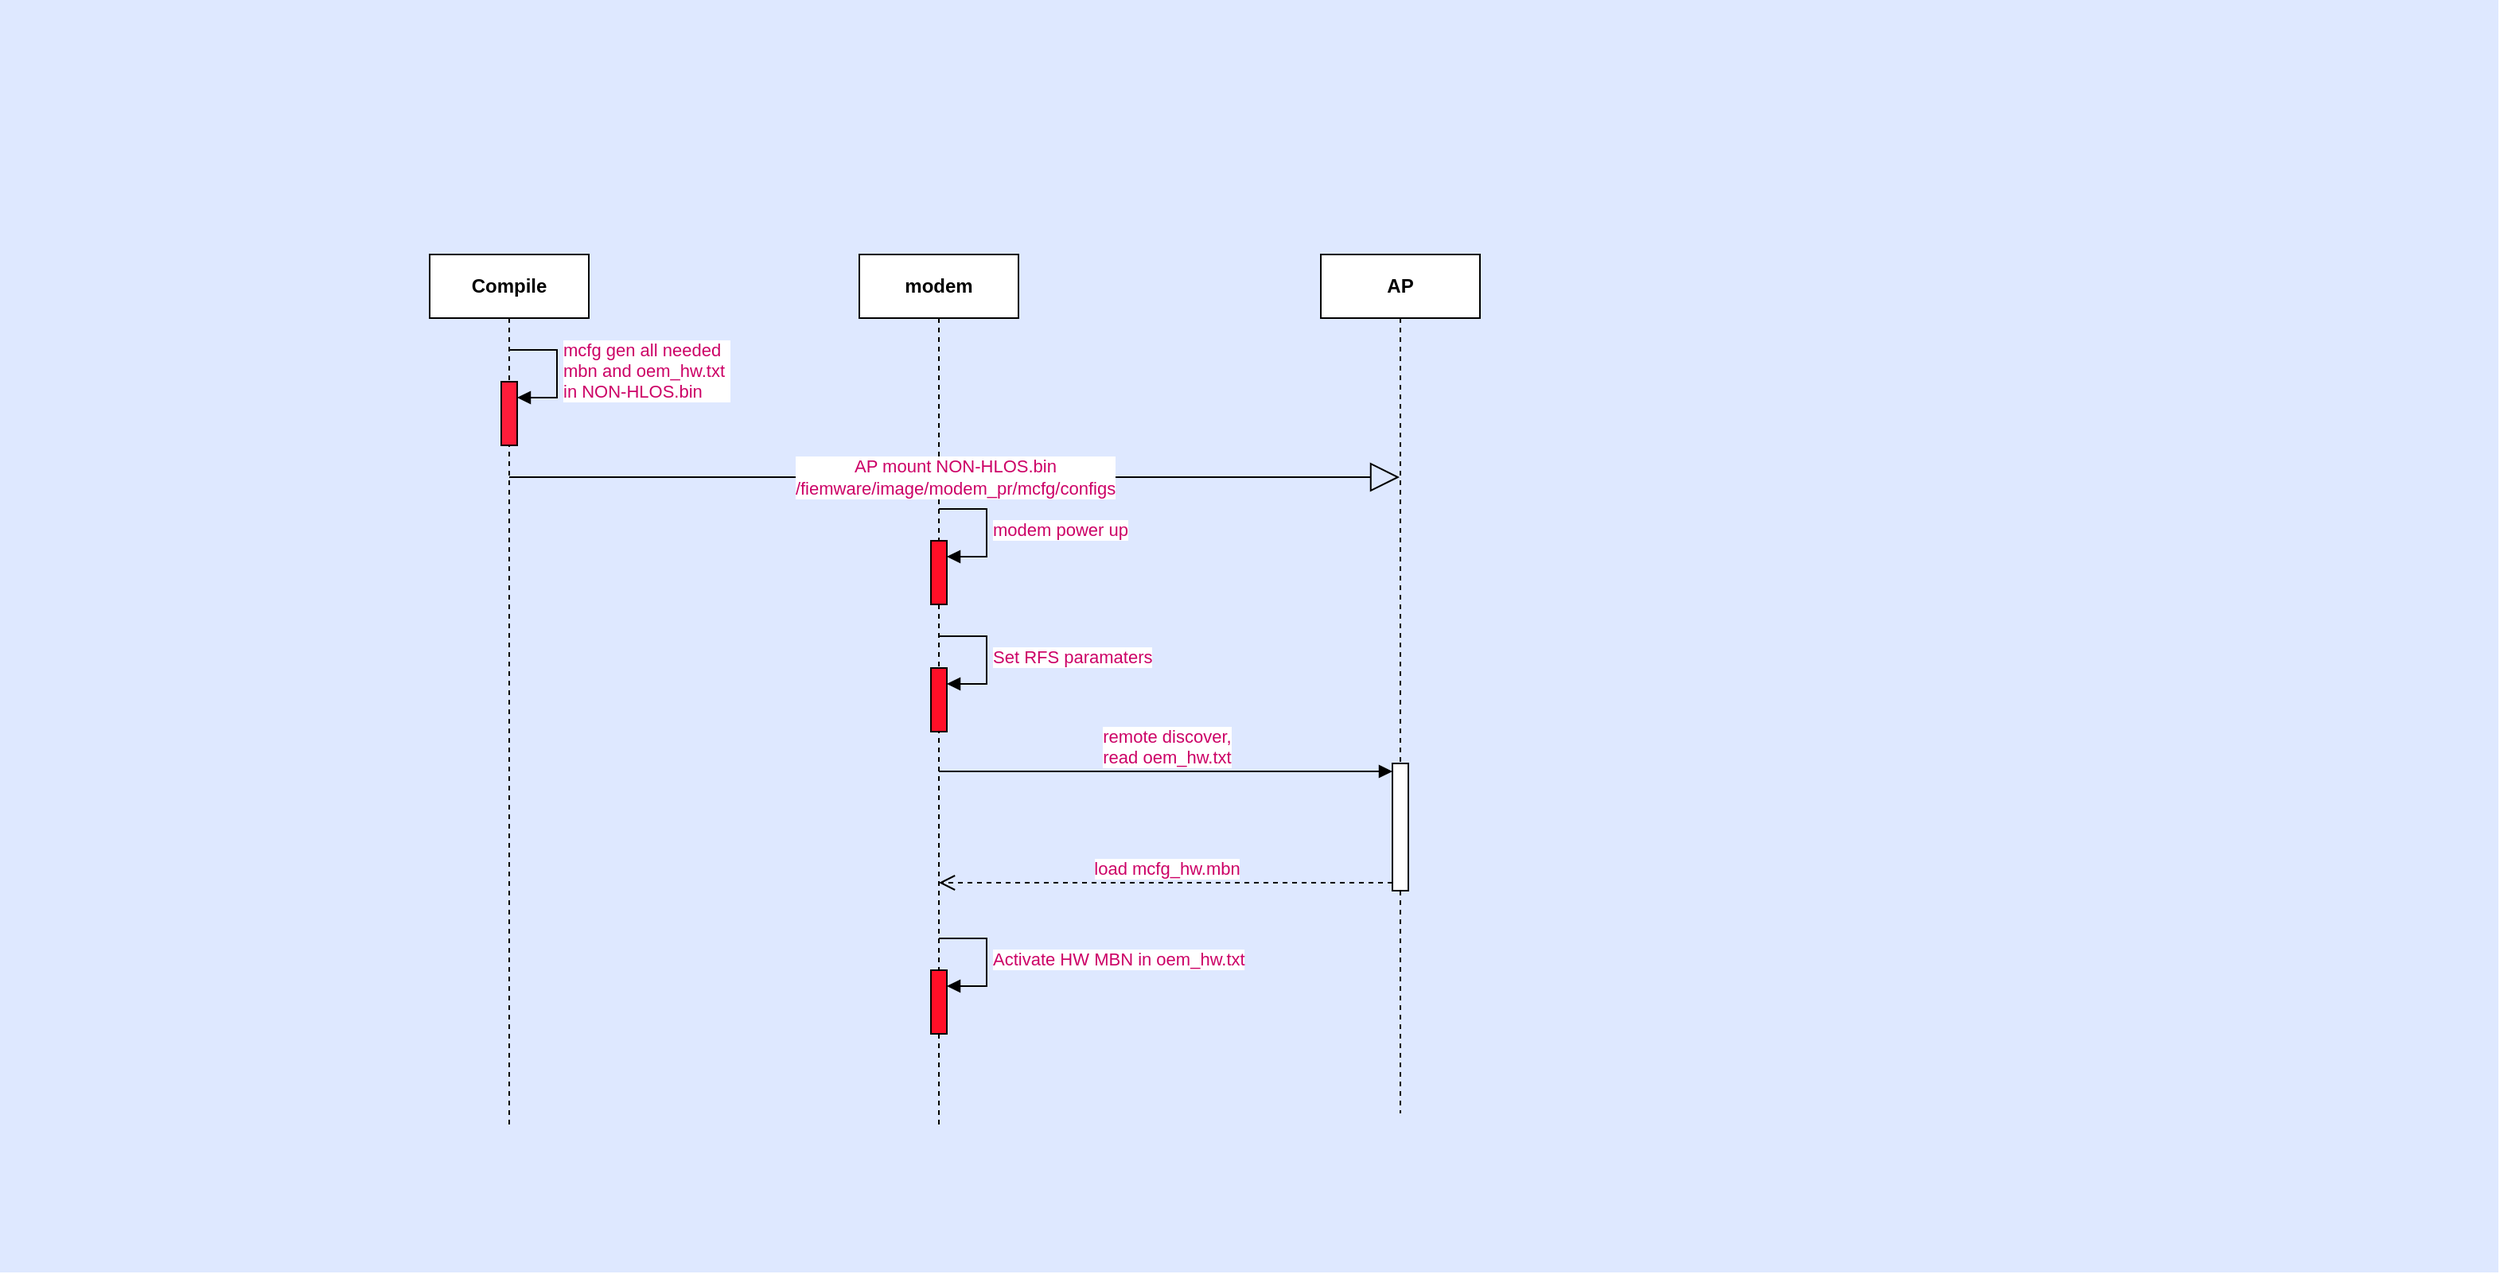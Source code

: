 <mxfile version="24.7.12">
  <diagram name="Page-1" id="9361dd3d-8414-5efd-6122-117bd74ce7a7">
    <mxGraphModel dx="1547" dy="597" grid="1" gridSize="10" guides="1" tooltips="1" connect="1" arrows="1" fold="1" page="0" pageScale="1.5" pageWidth="826" pageHeight="1169" background="none" math="0" shadow="0">
      <root>
        <mxCell id="0" />
        <mxCell id="1" parent="0" />
        <mxCell id="69" value="" style="fillColor=#DEE8FF;strokeColor=none" parent="1" vertex="1">
          <mxGeometry x="-20" y="20" width="1570" height="800" as="geometry" />
        </mxCell>
        <mxCell id="skWJBsfep3s3KmabRw41-89" value="&lt;b&gt;Compile&lt;/b&gt;" style="shape=umlLifeline;perimeter=lifelinePerimeter;whiteSpace=wrap;html=1;container=1;dropTarget=0;collapsible=0;recursiveResize=0;outlineConnect=0;portConstraint=eastwest;newEdgeStyle={&quot;curved&quot;:0,&quot;rounded&quot;:0};" vertex="1" parent="1">
          <mxGeometry x="250" y="180" width="100" height="550" as="geometry" />
        </mxCell>
        <mxCell id="skWJBsfep3s3KmabRw41-97" value="" style="html=1;points=[[0,0,0,0,5],[0,1,0,0,-5],[1,0,0,0,5],[1,1,0,0,-5]];perimeter=orthogonalPerimeter;outlineConnect=0;targetShapes=umlLifeline;portConstraint=eastwest;newEdgeStyle={&quot;curved&quot;:0,&quot;rounded&quot;:0};fillColor=#FF1C3A;" vertex="1" parent="skWJBsfep3s3KmabRw41-89">
          <mxGeometry x="45" y="80" width="10" height="40" as="geometry" />
        </mxCell>
        <mxCell id="skWJBsfep3s3KmabRw41-98" value="&lt;font color=&quot;#cc0066&quot;&gt;mcfg gen all needed&lt;/font&gt;&lt;div&gt;&lt;font color=&quot;#cc0066&quot;&gt;mbn and oem_hw.txt&amp;nbsp;&lt;/font&gt;&lt;/div&gt;&lt;div&gt;&lt;font color=&quot;#cc0066&quot;&gt;in NON-HLOS.bin&lt;/font&gt;&lt;/div&gt;" style="html=1;align=left;spacingLeft=2;endArrow=block;rounded=0;edgeStyle=orthogonalEdgeStyle;curved=0;rounded=0;" edge="1" target="skWJBsfep3s3KmabRw41-97" parent="skWJBsfep3s3KmabRw41-89">
          <mxGeometry x="-0.003" relative="1" as="geometry">
            <mxPoint x="50" y="60" as="sourcePoint" />
            <Array as="points">
              <mxPoint x="80" y="90" />
            </Array>
            <mxPoint as="offset" />
          </mxGeometry>
        </mxCell>
        <mxCell id="skWJBsfep3s3KmabRw41-90" value="&lt;b&gt;modem&lt;/b&gt;" style="shape=umlLifeline;perimeter=lifelinePerimeter;whiteSpace=wrap;html=1;container=1;dropTarget=0;collapsible=0;recursiveResize=0;outlineConnect=0;portConstraint=eastwest;newEdgeStyle={&quot;curved&quot;:0,&quot;rounded&quot;:0};" vertex="1" parent="1">
          <mxGeometry x="520" y="180" width="100" height="550" as="geometry" />
        </mxCell>
        <mxCell id="skWJBsfep3s3KmabRw41-106" value="" style="html=1;points=[[0,0,0,0,5],[0,1,0,0,-5],[1,0,0,0,5],[1,1,0,0,-5]];perimeter=orthogonalPerimeter;outlineConnect=0;targetShapes=umlLifeline;portConstraint=eastwest;newEdgeStyle={&quot;curved&quot;:0,&quot;rounded&quot;:0};fillColor=#FF0F27;" vertex="1" parent="skWJBsfep3s3KmabRw41-90">
          <mxGeometry x="45" y="180" width="10" height="40" as="geometry" />
        </mxCell>
        <mxCell id="skWJBsfep3s3KmabRw41-107" value="&lt;font color=&quot;#cc0066&quot;&gt;modem power up&lt;/font&gt;" style="html=1;align=left;spacingLeft=2;endArrow=block;rounded=0;edgeStyle=orthogonalEdgeStyle;curved=0;rounded=0;" edge="1" target="skWJBsfep3s3KmabRw41-106" parent="skWJBsfep3s3KmabRw41-90">
          <mxGeometry relative="1" as="geometry">
            <mxPoint x="50" y="160" as="sourcePoint" />
            <Array as="points">
              <mxPoint x="80" y="190" />
            </Array>
          </mxGeometry>
        </mxCell>
        <mxCell id="skWJBsfep3s3KmabRw41-114" value="" style="html=1;points=[[0,0,0,0,5],[0,1,0,0,-5],[1,0,0,0,5],[1,1,0,0,-5]];perimeter=orthogonalPerimeter;outlineConnect=0;targetShapes=umlLifeline;portConstraint=eastwest;newEdgeStyle={&quot;curved&quot;:0,&quot;rounded&quot;:0};fillColor=#FF0F27;" vertex="1" parent="skWJBsfep3s3KmabRw41-90">
          <mxGeometry x="45" y="260" width="10" height="40" as="geometry" />
        </mxCell>
        <mxCell id="skWJBsfep3s3KmabRw41-115" value="&lt;font color=&quot;#cc0066&quot;&gt;Set RFS paramaters&lt;/font&gt;" style="html=1;align=left;spacingLeft=2;endArrow=block;rounded=0;edgeStyle=orthogonalEdgeStyle;curved=0;rounded=0;" edge="1" target="skWJBsfep3s3KmabRw41-114" parent="skWJBsfep3s3KmabRw41-90">
          <mxGeometry relative="1" as="geometry">
            <mxPoint x="50" y="240" as="sourcePoint" />
            <Array as="points">
              <mxPoint x="80" y="270" />
            </Array>
          </mxGeometry>
        </mxCell>
        <mxCell id="skWJBsfep3s3KmabRw41-122" value="" style="html=1;points=[[0,0,0,0,5],[0,1,0,0,-5],[1,0,0,0,5],[1,1,0,0,-5]];perimeter=orthogonalPerimeter;outlineConnect=0;targetShapes=umlLifeline;portConstraint=eastwest;newEdgeStyle={&quot;curved&quot;:0,&quot;rounded&quot;:0};fillColor=#FF0F27;" vertex="1" parent="skWJBsfep3s3KmabRw41-90">
          <mxGeometry x="45" y="450" width="10" height="40" as="geometry" />
        </mxCell>
        <mxCell id="skWJBsfep3s3KmabRw41-123" value="&lt;font color=&quot;#cc0066&quot;&gt;Activate HW MBN in oem_hw.txt&lt;/font&gt;" style="html=1;align=left;spacingLeft=2;endArrow=block;rounded=0;edgeStyle=orthogonalEdgeStyle;curved=0;rounded=0;" edge="1" target="skWJBsfep3s3KmabRw41-122" parent="skWJBsfep3s3KmabRw41-90">
          <mxGeometry relative="1" as="geometry">
            <mxPoint x="50" y="430" as="sourcePoint" />
            <Array as="points">
              <mxPoint x="80" y="460" />
            </Array>
          </mxGeometry>
        </mxCell>
        <mxCell id="skWJBsfep3s3KmabRw41-93" value="&lt;b&gt;AP&lt;/b&gt;" style="shape=umlLifeline;perimeter=lifelinePerimeter;whiteSpace=wrap;html=1;container=1;dropTarget=0;collapsible=0;recursiveResize=0;outlineConnect=0;portConstraint=eastwest;newEdgeStyle={&quot;curved&quot;:0,&quot;rounded&quot;:0};" vertex="1" parent="1">
          <mxGeometry x="810" y="180" width="100" height="540" as="geometry" />
        </mxCell>
        <mxCell id="skWJBsfep3s3KmabRw41-117" value="" style="html=1;points=[[0,0,0,0,5],[0,1,0,0,-5],[1,0,0,0,5],[1,1,0,0,-5]];perimeter=orthogonalPerimeter;outlineConnect=0;targetShapes=umlLifeline;portConstraint=eastwest;newEdgeStyle={&quot;curved&quot;:0,&quot;rounded&quot;:0};" vertex="1" parent="skWJBsfep3s3KmabRw41-93">
          <mxGeometry x="45" y="320" width="10" height="80" as="geometry" />
        </mxCell>
        <mxCell id="skWJBsfep3s3KmabRw41-102" value="&lt;font color=&quot;#cc0066&quot;&gt;AP mount NON-HLOS.bin&lt;/font&gt;&lt;div&gt;&lt;font color=&quot;#cc0066&quot;&gt;/fiemware/image/modem_pr/mcfg/configs&lt;/font&gt;&lt;/div&gt;" style="endArrow=block;endSize=16;endFill=0;html=1;rounded=0;" edge="1" parent="1">
          <mxGeometry width="160" relative="1" as="geometry">
            <mxPoint x="300" y="320" as="sourcePoint" />
            <mxPoint x="859.5" y="320" as="targetPoint" />
          </mxGeometry>
        </mxCell>
        <mxCell id="skWJBsfep3s3KmabRw41-118" value="&lt;font color=&quot;#cc0066&quot;&gt;remote discover,&lt;/font&gt;&lt;div&gt;&lt;font color=&quot;#cc0066&quot;&gt;read oem_hw.txt&lt;/font&gt;&lt;/div&gt;" style="html=1;verticalAlign=bottom;endArrow=block;curved=0;rounded=0;entryX=0;entryY=0;entryDx=0;entryDy=5;" edge="1" target="skWJBsfep3s3KmabRw41-117" parent="1" source="skWJBsfep3s3KmabRw41-90">
          <mxGeometry relative="1" as="geometry">
            <mxPoint x="785" y="505" as="sourcePoint" />
          </mxGeometry>
        </mxCell>
        <mxCell id="skWJBsfep3s3KmabRw41-119" value="&lt;font color=&quot;#cc0066&quot;&gt;load mcfg_hw.mbn&lt;/font&gt;" style="html=1;verticalAlign=bottom;endArrow=open;dashed=1;endSize=8;curved=0;rounded=0;exitX=0;exitY=1;exitDx=0;exitDy=-5;" edge="1" source="skWJBsfep3s3KmabRw41-117" parent="1" target="skWJBsfep3s3KmabRw41-90">
          <mxGeometry relative="1" as="geometry">
            <mxPoint x="785" y="575" as="targetPoint" />
          </mxGeometry>
        </mxCell>
      </root>
    </mxGraphModel>
  </diagram>
</mxfile>
